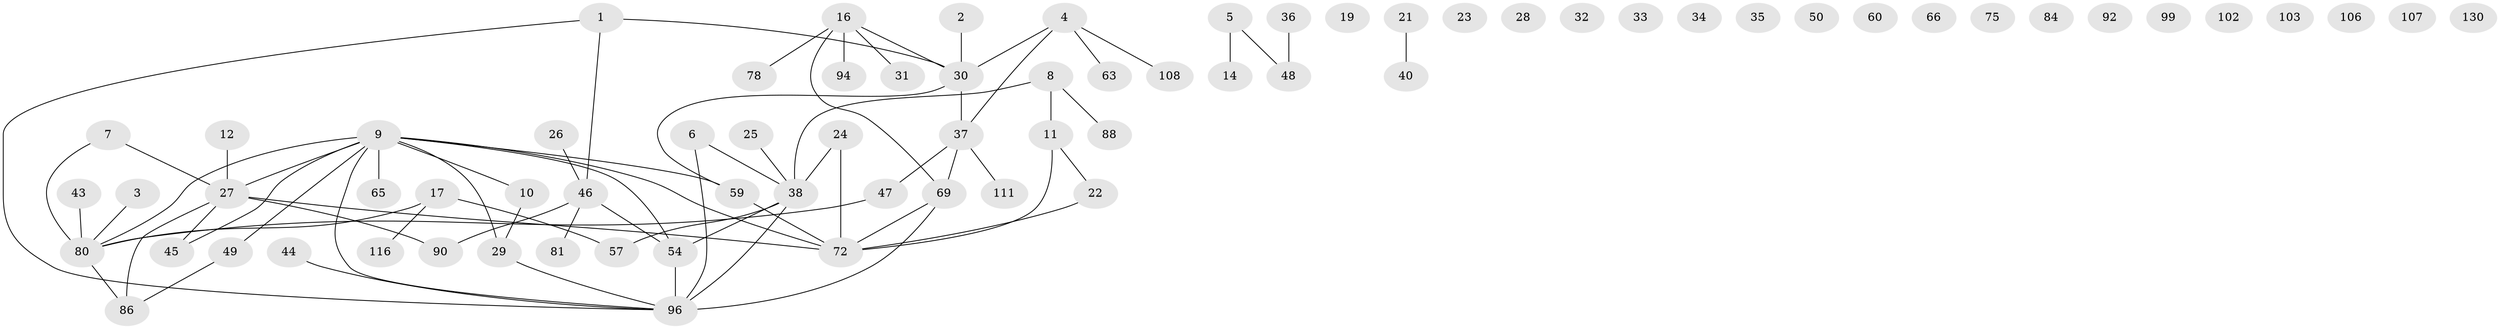 // original degree distribution, {2: 0.2222222222222222, 1: 0.2847222222222222, 4: 0.06944444444444445, 3: 0.24305555555555555, 0: 0.11805555555555555, 5: 0.041666666666666664, 7: 0.013888888888888888, 6: 0.006944444444444444}
// Generated by graph-tools (version 1.1) at 2025/13/03/09/25 04:13:01]
// undirected, 72 vertices, 73 edges
graph export_dot {
graph [start="1"]
  node [color=gray90,style=filled];
  1 [super="+39"];
  2;
  3 [super="+13"];
  4 [super="+15"];
  5 [super="+121+104+87"];
  6 [super="+53"];
  7 [super="+135"];
  8 [super="+56"];
  9 [super="+74+20"];
  10 [super="+82"];
  11 [super="+100+127+52"];
  12;
  14;
  16 [super="+97+18"];
  17 [super="+58"];
  19;
  21 [super="+76"];
  22;
  23;
  24 [super="+98"];
  25;
  26;
  27 [super="+122+114+42"];
  28;
  29 [super="+41"];
  30 [super="+71"];
  31;
  32;
  33;
  34 [super="+70"];
  35;
  36;
  37 [super="+101+117+55"];
  38 [super="+109+125+132"];
  40;
  43;
  44;
  45 [super="+112"];
  46 [super="+115"];
  47 [super="+83"];
  48;
  49 [super="+64+77"];
  50 [super="+85"];
  54 [super="+61+89"];
  57 [super="+62"];
  59 [super="+67"];
  60;
  63;
  65;
  66;
  69;
  72 [super="+73+93"];
  75;
  78;
  80;
  81;
  84;
  86;
  88;
  90;
  92;
  94;
  96 [super="+119+120"];
  99;
  102;
  103;
  106;
  107;
  108;
  111 [super="+123"];
  116 [super="+136+142"];
  130;
  1 -- 96;
  1 -- 46;
  1 -- 30;
  2 -- 30;
  3 -- 80;
  4 -- 37;
  4 -- 108;
  4 -- 30;
  4 -- 63;
  5 -- 48;
  5 -- 14;
  6 -- 38;
  6 -- 96;
  7 -- 80;
  7 -- 27;
  8 -- 38 [weight=2];
  8 -- 88;
  8 -- 11;
  9 -- 65;
  9 -- 49;
  9 -- 96;
  9 -- 72;
  9 -- 10;
  9 -- 27;
  9 -- 45;
  9 -- 80;
  9 -- 59;
  9 -- 29;
  9 -- 54;
  10 -- 29;
  11 -- 22;
  11 -- 72;
  12 -- 27;
  16 -- 78;
  16 -- 94;
  16 -- 31;
  16 -- 69;
  16 -- 30;
  17 -- 80;
  17 -- 116;
  17 -- 57;
  21 -- 40;
  22 -- 72;
  24 -- 38;
  24 -- 72;
  25 -- 38;
  26 -- 46;
  27 -- 45;
  27 -- 90;
  27 -- 86;
  27 -- 72;
  29 -- 96;
  30 -- 59;
  30 -- 37 [weight=2];
  36 -- 48;
  37 -- 111;
  37 -- 69;
  37 -- 47;
  38 -- 54;
  38 -- 96;
  38 -- 57;
  43 -- 80;
  44 -- 96;
  46 -- 81;
  46 -- 90;
  46 -- 54 [weight=2];
  47 -- 80;
  49 -- 86;
  54 -- 96 [weight=2];
  59 -- 72;
  69 -- 96;
  69 -- 72;
  80 -- 86;
}
